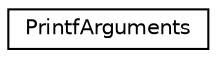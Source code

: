 digraph "Graphical Class Hierarchy"
{
 // LATEX_PDF_SIZE
  edge [fontname="Helvetica",fontsize="10",labelfontname="Helvetica",labelfontsize="10"];
  node [fontname="Helvetica",fontsize="10",shape=record];
  rankdir="LR";
  Node0 [label="PrintfArguments",height=0.2,width=0.4,color="black", fillcolor="white", style="filled",URL="$db/d1b/sqlite3_8c.html#da/dd8/structPrintfArguments",tooltip=" "];
}
